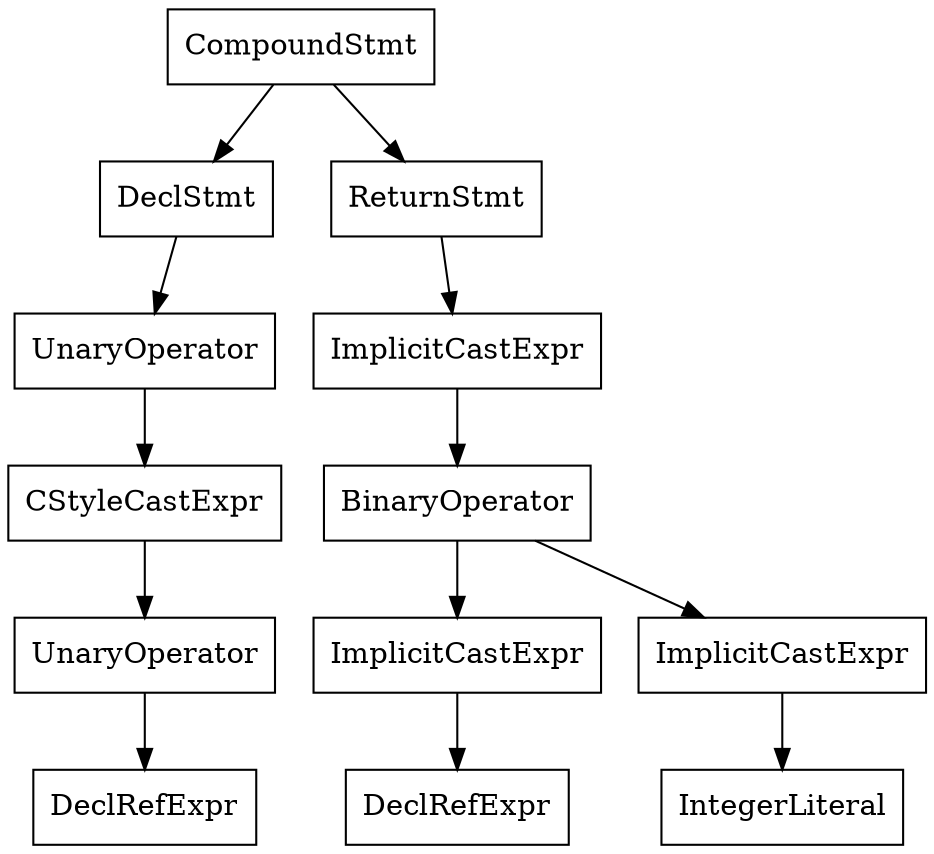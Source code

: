digraph unnamed {

	Node0x5573fee14ed8 [shape=record,label="{CompoundStmt}"];
	Node0x5573fee14ed8 -> Node0x5573fee14e08;
	Node0x5573fee14ed8 -> Node0x5573fee14ec8;
	Node0x5573fee14e08 [shape=record,label="{DeclStmt}"];
	Node0x5573fee14e08 -> Node0x5573fee14d98;
	Node0x5573fee14d98 [shape=record,label="{UnaryOperator}"];
	Node0x5573fee14d98 -> Node0x5573fee14d70;
	Node0x5573fee14d70 [shape=record,label="{CStyleCastExpr}"];
	Node0x5573fee14d70 -> Node0x5573fee14ce8;
	Node0x5573fee14ce8 [shape=record,label="{UnaryOperator}"];
	Node0x5573fee14ce8 -> Node0x5573fee14c68;
	Node0x5573fee14c68 [shape=record,label="{DeclRefExpr}"];
	Node0x5573fee14ec8 [shape=record,label="{ReturnStmt}"];
	Node0x5573fee14ec8 -> Node0x5573fee14eb0;
	Node0x5573fee14eb0 [shape=record,label="{ImplicitCastExpr}"];
	Node0x5573fee14eb0 -> Node0x5573fee14e90;
	Node0x5573fee14e90 [shape=record,label="{BinaryOperator}"];
	Node0x5573fee14e90 -> Node0x5573fee14e60;
	Node0x5573fee14e90 -> Node0x5573fee14e78;
	Node0x5573fee14e60 [shape=record,label="{ImplicitCastExpr}"];
	Node0x5573fee14e60 -> Node0x5573fee14e20;
	Node0x5573fee14e20 [shape=record,label="{DeclRefExpr}"];
	Node0x5573fee14e78 [shape=record,label="{ImplicitCastExpr}"];
	Node0x5573fee14e78 -> Node0x5573fee14e40;
	Node0x5573fee14e40 [shape=record,label="{IntegerLiteral}"];
}
